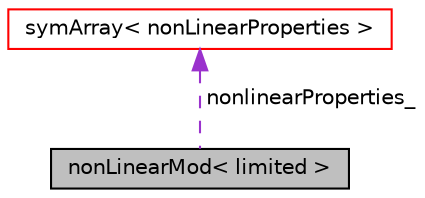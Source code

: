 digraph "nonLinearMod&lt; limited &gt;"
{
 // LATEX_PDF_SIZE
  edge [fontname="Helvetica",fontsize="10",labelfontname="Helvetica",labelfontsize="10"];
  node [fontname="Helvetica",fontsize="10",shape=record];
  Node1 [label="nonLinearMod\< limited \>",height=0.2,width=0.4,color="black", fillcolor="grey75", style="filled", fontcolor="black",tooltip=" "];
  Node2 -> Node1 [dir="back",color="darkorchid3",fontsize="10",style="dashed",label=" nonlinearProperties_" ,fontname="Helvetica"];
  Node2 [label="symArray\< nonLinearProperties \>",height=0.2,width=0.4,color="red", fillcolor="white", style="filled",URL="$classpFlow_1_1symArray.html",tooltip=" "];
}
